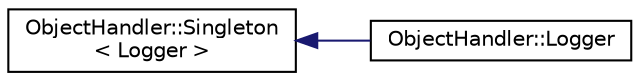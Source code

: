 digraph "Graphical Class Hierarchy"
{
  edge [fontname="Helvetica",fontsize="10",labelfontname="Helvetica",labelfontsize="10"];
  node [fontname="Helvetica",fontsize="10",shape=record];
  rankdir="LR";
  Node0 [label="ObjectHandler::Singleton\l\< Logger \>",height=0.2,width=0.4,color="black", fillcolor="white", style="filled",URL="$class_object_handler_1_1_singleton.html"];
  Node0 -> Node1 [dir="back",color="midnightblue",fontsize="10",style="solid",fontname="Helvetica"];
  Node1 [label="ObjectHandler::Logger",height=0.2,width=0.4,color="black", fillcolor="white", style="filled",URL="$class_object_handler_1_1_logger.html",tooltip="Wrapper for the logging framework. "];
}
